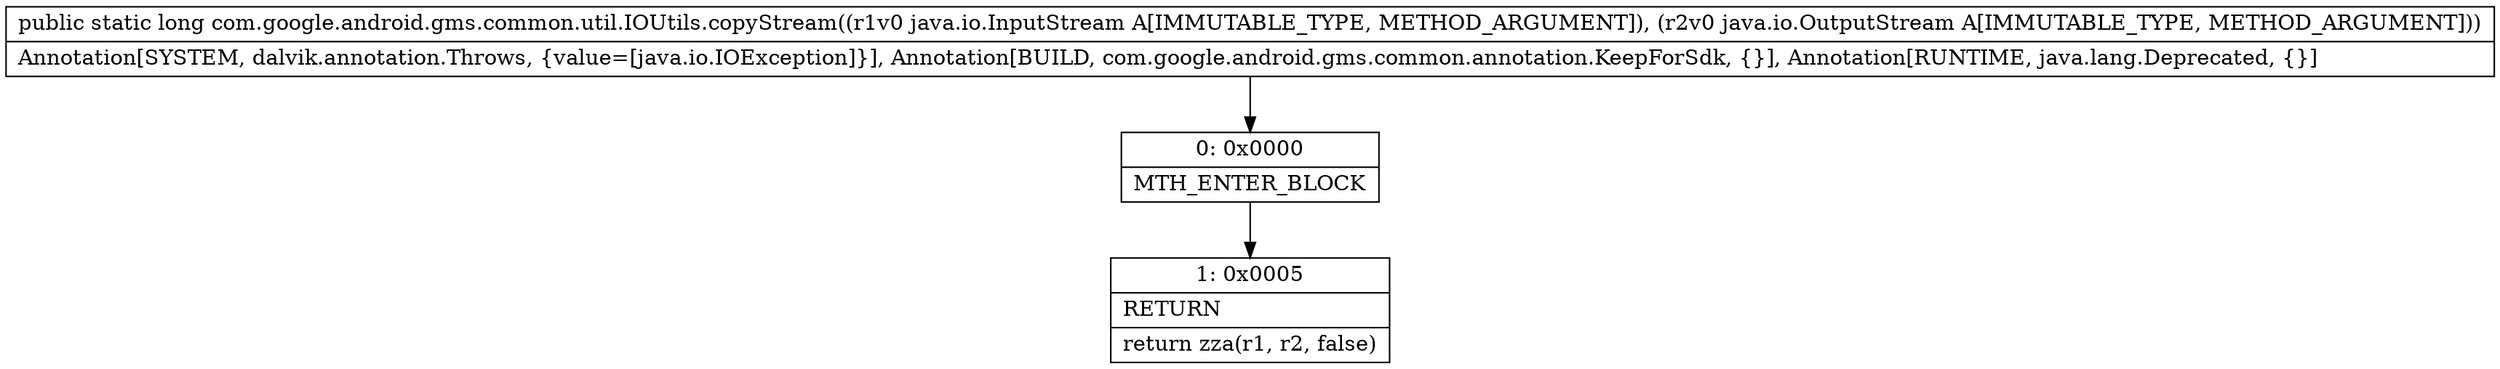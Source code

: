 digraph "CFG forcom.google.android.gms.common.util.IOUtils.copyStream(Ljava\/io\/InputStream;Ljava\/io\/OutputStream;)J" {
Node_0 [shape=record,label="{0\:\ 0x0000|MTH_ENTER_BLOCK\l}"];
Node_1 [shape=record,label="{1\:\ 0x0005|RETURN\l|return zza(r1, r2, false)\l}"];
MethodNode[shape=record,label="{public static long com.google.android.gms.common.util.IOUtils.copyStream((r1v0 java.io.InputStream A[IMMUTABLE_TYPE, METHOD_ARGUMENT]), (r2v0 java.io.OutputStream A[IMMUTABLE_TYPE, METHOD_ARGUMENT]))  | Annotation[SYSTEM, dalvik.annotation.Throws, \{value=[java.io.IOException]\}], Annotation[BUILD, com.google.android.gms.common.annotation.KeepForSdk, \{\}], Annotation[RUNTIME, java.lang.Deprecated, \{\}]\l}"];
MethodNode -> Node_0;
Node_0 -> Node_1;
}

